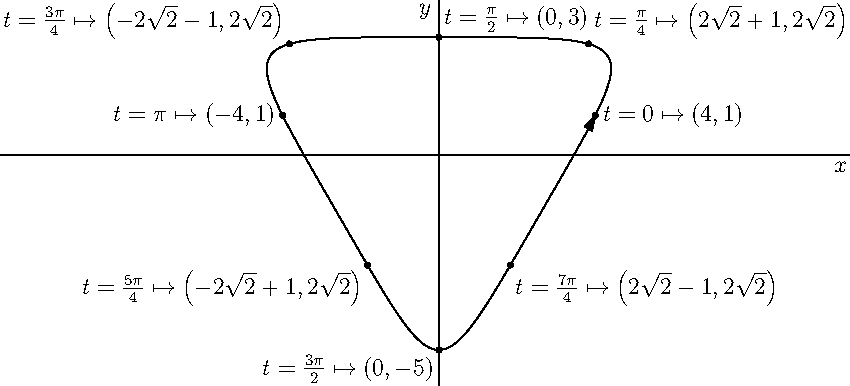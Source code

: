 import graph;
size(15cm,15cm);

xaxis("$x$");
yaxis("$y$");

real x(real t) {return 4*cos(t) + sin(2*t);}
real y(real t) {return 4*sin(t) + cos(2*t);}

draw(graph(x,y,0,2*pi),Arrow);

dot("$t=0\mapsto(4,1)$",(4,1),E);
dot("$t=\frac{\pi}{2}\mapsto(0,3)$",(0,3),NE);
dot("$t=\pi\mapsto(-4,1)$",(-4,1),W);
dot("$t=\frac{3\pi}{2}\mapsto(0,-5)$",(0,-5),SW);

dot("$t=\frac{\pi}{4}\mapsto\left(2\sqrt{2}+1,
2\sqrt{2}\right)$",(3.828,2.828),NE);
dot("$t=\frac{3\pi}{4}\mapsto\left(-2\sqrt{2}-1,
2\sqrt{2}\right)$",(-3.828,2.828),NW);
dot("$t=\frac{5\pi}{4}\mapsto\left(-2\sqrt{2}+1,
2\sqrt{2}\right)$",(-1.828,-2.828),SW);
dot("$t=\frac{7\pi}{4}\mapsto\left(2\sqrt{2}-1,
2\sqrt{2}\right)$",(1.828,-2.828),SE);



